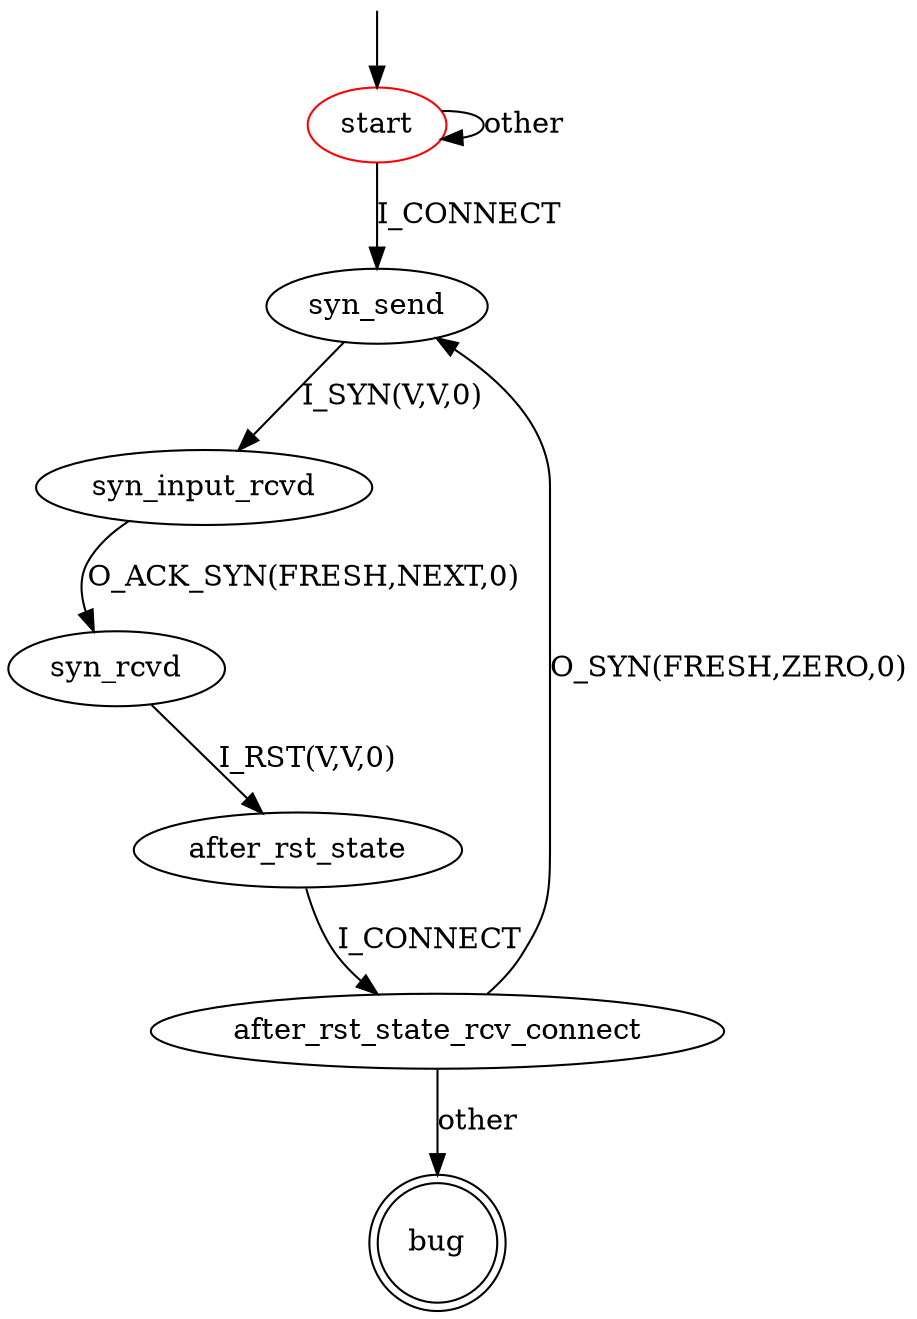 digraph G {
label=""
start [color="red"]
bug [shape="doublecircle"]

start -> start [label="other"]
start -> syn_send [label="I_CONNECT"]

syn_send -> syn_input_rcvd [label="I_SYN(V,V,0)"]

syn_input_rcvd -> syn_rcvd [label="O_ACK_SYN(FRESH,NEXT,0)"]

syn_rcvd -> after_rst_state [label="I_RST(V,V,0)"]

after_rst_state -> after_rst_state_rcv_connect [label="I_CONNECT"]
after_rst_state_rcv_connect -> syn_send [label="O_SYN(FRESH,ZERO,0)"] 
after_rst_state_rcv_connect -> bug [label="other"]

__start0 [label="" shape="none" width="0" height="0"];
__start0 -> start;
}